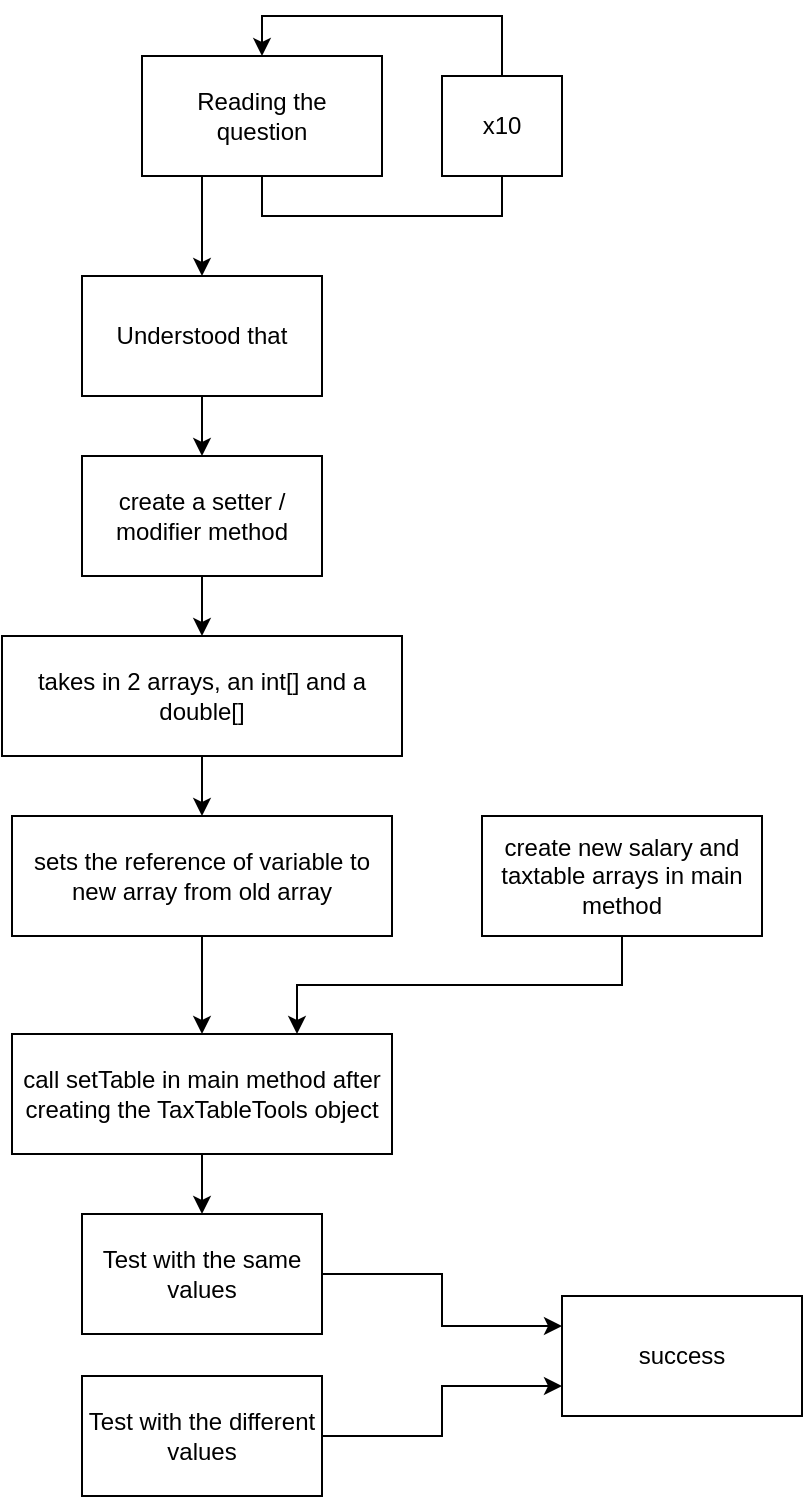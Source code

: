 <mxfile version="28.1.2">
  <diagram name="Page-1" id="krJq4IDN5R0Vehg0BHbh">
    <mxGraphModel dx="1585" dy="1215" grid="1" gridSize="10" guides="1" tooltips="1" connect="1" arrows="1" fold="1" page="1" pageScale="1" pageWidth="850" pageHeight="1100" math="0" shadow="0">
      <root>
        <mxCell id="0" />
        <mxCell id="1" parent="0" />
        <mxCell id="19M9ipoNWjrTfvxY0c6G-9" style="edgeStyle=orthogonalEdgeStyle;rounded=0;orthogonalLoop=1;jettySize=auto;html=1;exitX=0.5;exitY=1;exitDx=0;exitDy=0;entryX=0.5;entryY=0;entryDx=0;entryDy=0;" edge="1" parent="1" source="19M9ipoNWjrTfvxY0c6G-1" target="19M9ipoNWjrTfvxY0c6G-1">
          <mxGeometry relative="1" as="geometry">
            <mxPoint x="370" y="180" as="targetPoint" />
            <Array as="points">
              <mxPoint x="400" y="280" />
              <mxPoint x="520" y="280" />
              <mxPoint x="520" y="180" />
              <mxPoint x="400" y="180" />
            </Array>
          </mxGeometry>
        </mxCell>
        <mxCell id="19M9ipoNWjrTfvxY0c6G-11" style="edgeStyle=orthogonalEdgeStyle;rounded=0;orthogonalLoop=1;jettySize=auto;html=1;exitX=0.25;exitY=1;exitDx=0;exitDy=0;entryX=0.5;entryY=0;entryDx=0;entryDy=0;" edge="1" parent="1" source="19M9ipoNWjrTfvxY0c6G-1" target="19M9ipoNWjrTfvxY0c6G-2">
          <mxGeometry relative="1" as="geometry" />
        </mxCell>
        <mxCell id="19M9ipoNWjrTfvxY0c6G-1" value="Reading the&lt;div&gt;question&lt;/div&gt;" style="rounded=0;whiteSpace=wrap;html=1;" vertex="1" parent="1">
          <mxGeometry x="340" y="200" width="120" height="60" as="geometry" />
        </mxCell>
        <mxCell id="19M9ipoNWjrTfvxY0c6G-6" style="edgeStyle=orthogonalEdgeStyle;rounded=0;orthogonalLoop=1;jettySize=auto;html=1;exitX=0.5;exitY=1;exitDx=0;exitDy=0;entryX=0.5;entryY=0;entryDx=0;entryDy=0;" edge="1" parent="1" source="19M9ipoNWjrTfvxY0c6G-2" target="19M9ipoNWjrTfvxY0c6G-3">
          <mxGeometry relative="1" as="geometry" />
        </mxCell>
        <mxCell id="19M9ipoNWjrTfvxY0c6G-2" value="Understood that" style="rounded=0;whiteSpace=wrap;html=1;" vertex="1" parent="1">
          <mxGeometry x="310" y="310" width="120" height="60" as="geometry" />
        </mxCell>
        <mxCell id="19M9ipoNWjrTfvxY0c6G-7" style="edgeStyle=orthogonalEdgeStyle;rounded=0;orthogonalLoop=1;jettySize=auto;html=1;exitX=0.5;exitY=1;exitDx=0;exitDy=0;entryX=0.5;entryY=0;entryDx=0;entryDy=0;" edge="1" parent="1" source="19M9ipoNWjrTfvxY0c6G-3" target="19M9ipoNWjrTfvxY0c6G-4">
          <mxGeometry relative="1" as="geometry" />
        </mxCell>
        <mxCell id="19M9ipoNWjrTfvxY0c6G-3" value="create a setter / modifier method" style="rounded=0;whiteSpace=wrap;html=1;" vertex="1" parent="1">
          <mxGeometry x="310" y="400" width="120" height="60" as="geometry" />
        </mxCell>
        <mxCell id="19M9ipoNWjrTfvxY0c6G-13" style="edgeStyle=orthogonalEdgeStyle;rounded=0;orthogonalLoop=1;jettySize=auto;html=1;exitX=0.5;exitY=1;exitDx=0;exitDy=0;entryX=0.5;entryY=0;entryDx=0;entryDy=0;" edge="1" parent="1" source="19M9ipoNWjrTfvxY0c6G-4" target="19M9ipoNWjrTfvxY0c6G-12">
          <mxGeometry relative="1" as="geometry" />
        </mxCell>
        <mxCell id="19M9ipoNWjrTfvxY0c6G-4" value="takes in 2 arrays, an int[] and a double[]" style="rounded=0;whiteSpace=wrap;html=1;" vertex="1" parent="1">
          <mxGeometry x="270" y="490" width="200" height="60" as="geometry" />
        </mxCell>
        <mxCell id="19M9ipoNWjrTfvxY0c6G-10" value="x10" style="rounded=0;whiteSpace=wrap;html=1;" vertex="1" parent="1">
          <mxGeometry x="490" y="210" width="60" height="50" as="geometry" />
        </mxCell>
        <mxCell id="19M9ipoNWjrTfvxY0c6G-15" style="edgeStyle=orthogonalEdgeStyle;rounded=0;orthogonalLoop=1;jettySize=auto;html=1;exitX=0.5;exitY=1;exitDx=0;exitDy=0;entryX=0.5;entryY=0;entryDx=0;entryDy=0;" edge="1" parent="1" source="19M9ipoNWjrTfvxY0c6G-12" target="19M9ipoNWjrTfvxY0c6G-14">
          <mxGeometry relative="1" as="geometry" />
        </mxCell>
        <mxCell id="19M9ipoNWjrTfvxY0c6G-12" value="sets the reference of variable to new array from old array" style="rounded=0;whiteSpace=wrap;html=1;spacingTop=2;spacingLeft=2;spacingRight=2;spacingBottom=2;" vertex="1" parent="1">
          <mxGeometry x="275" y="580" width="190" height="60" as="geometry" />
        </mxCell>
        <mxCell id="19M9ipoNWjrTfvxY0c6G-17" style="edgeStyle=orthogonalEdgeStyle;rounded=0;orthogonalLoop=1;jettySize=auto;html=1;exitX=0.5;exitY=1;exitDx=0;exitDy=0;entryX=0.5;entryY=0;entryDx=0;entryDy=0;" edge="1" parent="1" source="19M9ipoNWjrTfvxY0c6G-14" target="19M9ipoNWjrTfvxY0c6G-16">
          <mxGeometry relative="1" as="geometry" />
        </mxCell>
        <mxCell id="19M9ipoNWjrTfvxY0c6G-14" value="call setTable in main method after creating the TaxTableTools object" style="rounded=0;whiteSpace=wrap;html=1;verticalAlign=middle;" vertex="1" parent="1">
          <mxGeometry x="275" y="689" width="190" height="60" as="geometry" />
        </mxCell>
        <mxCell id="19M9ipoNWjrTfvxY0c6G-21" style="edgeStyle=orthogonalEdgeStyle;rounded=0;orthogonalLoop=1;jettySize=auto;html=1;exitX=1;exitY=0.5;exitDx=0;exitDy=0;entryX=0;entryY=0.25;entryDx=0;entryDy=0;" edge="1" parent="1" source="19M9ipoNWjrTfvxY0c6G-16" target="19M9ipoNWjrTfvxY0c6G-20">
          <mxGeometry relative="1" as="geometry" />
        </mxCell>
        <mxCell id="19M9ipoNWjrTfvxY0c6G-16" value="Test with the same values" style="rounded=0;whiteSpace=wrap;html=1;" vertex="1" parent="1">
          <mxGeometry x="310" y="779" width="120" height="60" as="geometry" />
        </mxCell>
        <mxCell id="19M9ipoNWjrTfvxY0c6G-19" style="edgeStyle=orthogonalEdgeStyle;rounded=0;orthogonalLoop=1;jettySize=auto;html=1;exitX=0.5;exitY=1;exitDx=0;exitDy=0;entryX=0.75;entryY=0;entryDx=0;entryDy=0;" edge="1" parent="1" source="19M9ipoNWjrTfvxY0c6G-18" target="19M9ipoNWjrTfvxY0c6G-14">
          <mxGeometry relative="1" as="geometry" />
        </mxCell>
        <mxCell id="19M9ipoNWjrTfvxY0c6G-18" value="create new salary and taxtable arrays in main method" style="rounded=0;whiteSpace=wrap;html=1;" vertex="1" parent="1">
          <mxGeometry x="510" y="580" width="140" height="60" as="geometry" />
        </mxCell>
        <mxCell id="19M9ipoNWjrTfvxY0c6G-20" value="success" style="rounded=0;whiteSpace=wrap;html=1;" vertex="1" parent="1">
          <mxGeometry x="550" y="820" width="120" height="60" as="geometry" />
        </mxCell>
        <mxCell id="19M9ipoNWjrTfvxY0c6G-23" style="edgeStyle=orthogonalEdgeStyle;rounded=0;orthogonalLoop=1;jettySize=auto;html=1;exitX=1;exitY=0.5;exitDx=0;exitDy=0;entryX=0;entryY=0.75;entryDx=0;entryDy=0;" edge="1" parent="1" source="19M9ipoNWjrTfvxY0c6G-22" target="19M9ipoNWjrTfvxY0c6G-20">
          <mxGeometry relative="1" as="geometry" />
        </mxCell>
        <mxCell id="19M9ipoNWjrTfvxY0c6G-22" value="Test with the different values" style="rounded=0;whiteSpace=wrap;html=1;" vertex="1" parent="1">
          <mxGeometry x="310" y="860" width="120" height="60" as="geometry" />
        </mxCell>
      </root>
    </mxGraphModel>
  </diagram>
</mxfile>
